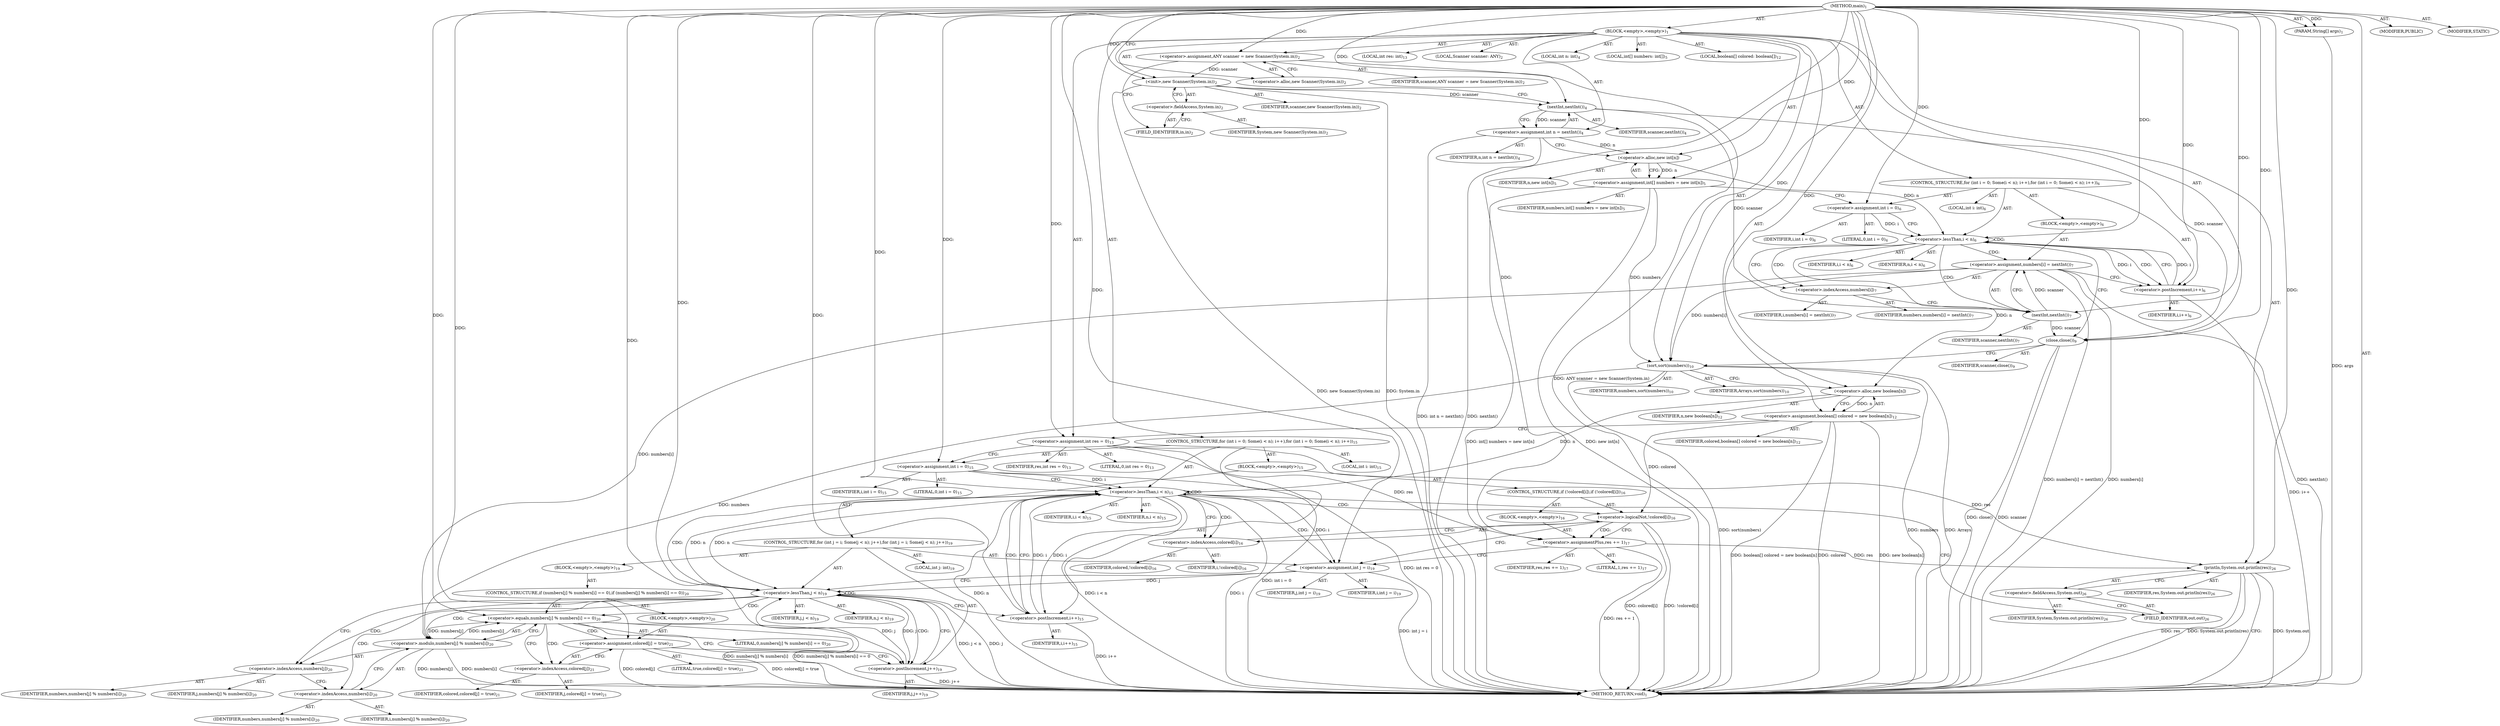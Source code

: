 digraph "main" {  
"19" [label = <(METHOD,main)<SUB>1</SUB>> ]
"20" [label = <(PARAM,String[] args)<SUB>1</SUB>> ]
"21" [label = <(BLOCK,&lt;empty&gt;,&lt;empty&gt;)<SUB>1</SUB>> ]
"4" [label = <(LOCAL,Scanner scanner: ANY)<SUB>2</SUB>> ]
"22" [label = <(&lt;operator&gt;.assignment,ANY scanner = new Scanner(System.in))<SUB>2</SUB>> ]
"23" [label = <(IDENTIFIER,scanner,ANY scanner = new Scanner(System.in))<SUB>2</SUB>> ]
"24" [label = <(&lt;operator&gt;.alloc,new Scanner(System.in))<SUB>2</SUB>> ]
"25" [label = <(&lt;init&gt;,new Scanner(System.in))<SUB>2</SUB>> ]
"3" [label = <(IDENTIFIER,scanner,new Scanner(System.in))<SUB>2</SUB>> ]
"26" [label = <(&lt;operator&gt;.fieldAccess,System.in)<SUB>2</SUB>> ]
"27" [label = <(IDENTIFIER,System,new Scanner(System.in))<SUB>2</SUB>> ]
"28" [label = <(FIELD_IDENTIFIER,in,in)<SUB>2</SUB>> ]
"29" [label = <(LOCAL,int n: int)<SUB>4</SUB>> ]
"30" [label = <(&lt;operator&gt;.assignment,int n = nextInt())<SUB>4</SUB>> ]
"31" [label = <(IDENTIFIER,n,int n = nextInt())<SUB>4</SUB>> ]
"32" [label = <(nextInt,nextInt())<SUB>4</SUB>> ]
"33" [label = <(IDENTIFIER,scanner,nextInt())<SUB>4</SUB>> ]
"34" [label = <(LOCAL,int[] numbers: int[])<SUB>5</SUB>> ]
"35" [label = <(&lt;operator&gt;.assignment,int[] numbers = new int[n])<SUB>5</SUB>> ]
"36" [label = <(IDENTIFIER,numbers,int[] numbers = new int[n])<SUB>5</SUB>> ]
"37" [label = <(&lt;operator&gt;.alloc,new int[n])> ]
"38" [label = <(IDENTIFIER,n,new int[n])<SUB>5</SUB>> ]
"39" [label = <(CONTROL_STRUCTURE,for (int i = 0; Some(i &lt; n); i++),for (int i = 0; Some(i &lt; n); i++))<SUB>6</SUB>> ]
"40" [label = <(LOCAL,int i: int)<SUB>6</SUB>> ]
"41" [label = <(&lt;operator&gt;.assignment,int i = 0)<SUB>6</SUB>> ]
"42" [label = <(IDENTIFIER,i,int i = 0)<SUB>6</SUB>> ]
"43" [label = <(LITERAL,0,int i = 0)<SUB>6</SUB>> ]
"44" [label = <(&lt;operator&gt;.lessThan,i &lt; n)<SUB>6</SUB>> ]
"45" [label = <(IDENTIFIER,i,i &lt; n)<SUB>6</SUB>> ]
"46" [label = <(IDENTIFIER,n,i &lt; n)<SUB>6</SUB>> ]
"47" [label = <(&lt;operator&gt;.postIncrement,i++)<SUB>6</SUB>> ]
"48" [label = <(IDENTIFIER,i,i++)<SUB>6</SUB>> ]
"49" [label = <(BLOCK,&lt;empty&gt;,&lt;empty&gt;)<SUB>6</SUB>> ]
"50" [label = <(&lt;operator&gt;.assignment,numbers[i] = nextInt())<SUB>7</SUB>> ]
"51" [label = <(&lt;operator&gt;.indexAccess,numbers[i])<SUB>7</SUB>> ]
"52" [label = <(IDENTIFIER,numbers,numbers[i] = nextInt())<SUB>7</SUB>> ]
"53" [label = <(IDENTIFIER,i,numbers[i] = nextInt())<SUB>7</SUB>> ]
"54" [label = <(nextInt,nextInt())<SUB>7</SUB>> ]
"55" [label = <(IDENTIFIER,scanner,nextInt())<SUB>7</SUB>> ]
"56" [label = <(close,close())<SUB>9</SUB>> ]
"57" [label = <(IDENTIFIER,scanner,close())<SUB>9</SUB>> ]
"58" [label = <(sort,sort(numbers))<SUB>10</SUB>> ]
"59" [label = <(IDENTIFIER,Arrays,sort(numbers))<SUB>10</SUB>> ]
"60" [label = <(IDENTIFIER,numbers,sort(numbers))<SUB>10</SUB>> ]
"61" [label = <(LOCAL,boolean[] colored: boolean[])<SUB>12</SUB>> ]
"62" [label = <(&lt;operator&gt;.assignment,boolean[] colored = new boolean[n])<SUB>12</SUB>> ]
"63" [label = <(IDENTIFIER,colored,boolean[] colored = new boolean[n])<SUB>12</SUB>> ]
"64" [label = <(&lt;operator&gt;.alloc,new boolean[n])> ]
"65" [label = <(IDENTIFIER,n,new boolean[n])<SUB>12</SUB>> ]
"66" [label = <(LOCAL,int res: int)<SUB>13</SUB>> ]
"67" [label = <(&lt;operator&gt;.assignment,int res = 0)<SUB>13</SUB>> ]
"68" [label = <(IDENTIFIER,res,int res = 0)<SUB>13</SUB>> ]
"69" [label = <(LITERAL,0,int res = 0)<SUB>13</SUB>> ]
"70" [label = <(CONTROL_STRUCTURE,for (int i = 0; Some(i &lt; n); i++),for (int i = 0; Some(i &lt; n); i++))<SUB>15</SUB>> ]
"71" [label = <(LOCAL,int i: int)<SUB>15</SUB>> ]
"72" [label = <(&lt;operator&gt;.assignment,int i = 0)<SUB>15</SUB>> ]
"73" [label = <(IDENTIFIER,i,int i = 0)<SUB>15</SUB>> ]
"74" [label = <(LITERAL,0,int i = 0)<SUB>15</SUB>> ]
"75" [label = <(&lt;operator&gt;.lessThan,i &lt; n)<SUB>15</SUB>> ]
"76" [label = <(IDENTIFIER,i,i &lt; n)<SUB>15</SUB>> ]
"77" [label = <(IDENTIFIER,n,i &lt; n)<SUB>15</SUB>> ]
"78" [label = <(&lt;operator&gt;.postIncrement,i++)<SUB>15</SUB>> ]
"79" [label = <(IDENTIFIER,i,i++)<SUB>15</SUB>> ]
"80" [label = <(BLOCK,&lt;empty&gt;,&lt;empty&gt;)<SUB>15</SUB>> ]
"81" [label = <(CONTROL_STRUCTURE,if (!colored[i]),if (!colored[i]))<SUB>16</SUB>> ]
"82" [label = <(&lt;operator&gt;.logicalNot,!colored[i])<SUB>16</SUB>> ]
"83" [label = <(&lt;operator&gt;.indexAccess,colored[i])<SUB>16</SUB>> ]
"84" [label = <(IDENTIFIER,colored,!colored[i])<SUB>16</SUB>> ]
"85" [label = <(IDENTIFIER,i,!colored[i])<SUB>16</SUB>> ]
"86" [label = <(BLOCK,&lt;empty&gt;,&lt;empty&gt;)<SUB>16</SUB>> ]
"87" [label = <(&lt;operator&gt;.assignmentPlus,res += 1)<SUB>17</SUB>> ]
"88" [label = <(IDENTIFIER,res,res += 1)<SUB>17</SUB>> ]
"89" [label = <(LITERAL,1,res += 1)<SUB>17</SUB>> ]
"90" [label = <(CONTROL_STRUCTURE,for (int j = i; Some(j &lt; n); j++),for (int j = i; Some(j &lt; n); j++))<SUB>19</SUB>> ]
"91" [label = <(LOCAL,int j: int)<SUB>19</SUB>> ]
"92" [label = <(&lt;operator&gt;.assignment,int j = i)<SUB>19</SUB>> ]
"93" [label = <(IDENTIFIER,j,int j = i)<SUB>19</SUB>> ]
"94" [label = <(IDENTIFIER,i,int j = i)<SUB>19</SUB>> ]
"95" [label = <(&lt;operator&gt;.lessThan,j &lt; n)<SUB>19</SUB>> ]
"96" [label = <(IDENTIFIER,j,j &lt; n)<SUB>19</SUB>> ]
"97" [label = <(IDENTIFIER,n,j &lt; n)<SUB>19</SUB>> ]
"98" [label = <(&lt;operator&gt;.postIncrement,j++)<SUB>19</SUB>> ]
"99" [label = <(IDENTIFIER,j,j++)<SUB>19</SUB>> ]
"100" [label = <(BLOCK,&lt;empty&gt;,&lt;empty&gt;)<SUB>19</SUB>> ]
"101" [label = <(CONTROL_STRUCTURE,if (numbers[j] % numbers[i] == 0),if (numbers[j] % numbers[i] == 0))<SUB>20</SUB>> ]
"102" [label = <(&lt;operator&gt;.equals,numbers[j] % numbers[i] == 0)<SUB>20</SUB>> ]
"103" [label = <(&lt;operator&gt;.modulo,numbers[j] % numbers[i])<SUB>20</SUB>> ]
"104" [label = <(&lt;operator&gt;.indexAccess,numbers[j])<SUB>20</SUB>> ]
"105" [label = <(IDENTIFIER,numbers,numbers[j] % numbers[i])<SUB>20</SUB>> ]
"106" [label = <(IDENTIFIER,j,numbers[j] % numbers[i])<SUB>20</SUB>> ]
"107" [label = <(&lt;operator&gt;.indexAccess,numbers[i])<SUB>20</SUB>> ]
"108" [label = <(IDENTIFIER,numbers,numbers[j] % numbers[i])<SUB>20</SUB>> ]
"109" [label = <(IDENTIFIER,i,numbers[j] % numbers[i])<SUB>20</SUB>> ]
"110" [label = <(LITERAL,0,numbers[j] % numbers[i] == 0)<SUB>20</SUB>> ]
"111" [label = <(BLOCK,&lt;empty&gt;,&lt;empty&gt;)<SUB>20</SUB>> ]
"112" [label = <(&lt;operator&gt;.assignment,colored[j] = true)<SUB>21</SUB>> ]
"113" [label = <(&lt;operator&gt;.indexAccess,colored[j])<SUB>21</SUB>> ]
"114" [label = <(IDENTIFIER,colored,colored[j] = true)<SUB>21</SUB>> ]
"115" [label = <(IDENTIFIER,j,colored[j] = true)<SUB>21</SUB>> ]
"116" [label = <(LITERAL,true,colored[j] = true)<SUB>21</SUB>> ]
"117" [label = <(println,System.out.println(res))<SUB>26</SUB>> ]
"118" [label = <(&lt;operator&gt;.fieldAccess,System.out)<SUB>26</SUB>> ]
"119" [label = <(IDENTIFIER,System,System.out.println(res))<SUB>26</SUB>> ]
"120" [label = <(FIELD_IDENTIFIER,out,out)<SUB>26</SUB>> ]
"121" [label = <(IDENTIFIER,res,System.out.println(res))<SUB>26</SUB>> ]
"122" [label = <(MODIFIER,PUBLIC)> ]
"123" [label = <(MODIFIER,STATIC)> ]
"124" [label = <(METHOD_RETURN,void)<SUB>1</SUB>> ]
  "19" -> "20"  [ label = "AST: "] 
  "19" -> "21"  [ label = "AST: "] 
  "19" -> "122"  [ label = "AST: "] 
  "19" -> "123"  [ label = "AST: "] 
  "19" -> "124"  [ label = "AST: "] 
  "21" -> "4"  [ label = "AST: "] 
  "21" -> "22"  [ label = "AST: "] 
  "21" -> "25"  [ label = "AST: "] 
  "21" -> "29"  [ label = "AST: "] 
  "21" -> "30"  [ label = "AST: "] 
  "21" -> "34"  [ label = "AST: "] 
  "21" -> "35"  [ label = "AST: "] 
  "21" -> "39"  [ label = "AST: "] 
  "21" -> "56"  [ label = "AST: "] 
  "21" -> "58"  [ label = "AST: "] 
  "21" -> "61"  [ label = "AST: "] 
  "21" -> "62"  [ label = "AST: "] 
  "21" -> "66"  [ label = "AST: "] 
  "21" -> "67"  [ label = "AST: "] 
  "21" -> "70"  [ label = "AST: "] 
  "21" -> "117"  [ label = "AST: "] 
  "22" -> "23"  [ label = "AST: "] 
  "22" -> "24"  [ label = "AST: "] 
  "25" -> "3"  [ label = "AST: "] 
  "25" -> "26"  [ label = "AST: "] 
  "26" -> "27"  [ label = "AST: "] 
  "26" -> "28"  [ label = "AST: "] 
  "30" -> "31"  [ label = "AST: "] 
  "30" -> "32"  [ label = "AST: "] 
  "32" -> "33"  [ label = "AST: "] 
  "35" -> "36"  [ label = "AST: "] 
  "35" -> "37"  [ label = "AST: "] 
  "37" -> "38"  [ label = "AST: "] 
  "39" -> "40"  [ label = "AST: "] 
  "39" -> "41"  [ label = "AST: "] 
  "39" -> "44"  [ label = "AST: "] 
  "39" -> "47"  [ label = "AST: "] 
  "39" -> "49"  [ label = "AST: "] 
  "41" -> "42"  [ label = "AST: "] 
  "41" -> "43"  [ label = "AST: "] 
  "44" -> "45"  [ label = "AST: "] 
  "44" -> "46"  [ label = "AST: "] 
  "47" -> "48"  [ label = "AST: "] 
  "49" -> "50"  [ label = "AST: "] 
  "50" -> "51"  [ label = "AST: "] 
  "50" -> "54"  [ label = "AST: "] 
  "51" -> "52"  [ label = "AST: "] 
  "51" -> "53"  [ label = "AST: "] 
  "54" -> "55"  [ label = "AST: "] 
  "56" -> "57"  [ label = "AST: "] 
  "58" -> "59"  [ label = "AST: "] 
  "58" -> "60"  [ label = "AST: "] 
  "62" -> "63"  [ label = "AST: "] 
  "62" -> "64"  [ label = "AST: "] 
  "64" -> "65"  [ label = "AST: "] 
  "67" -> "68"  [ label = "AST: "] 
  "67" -> "69"  [ label = "AST: "] 
  "70" -> "71"  [ label = "AST: "] 
  "70" -> "72"  [ label = "AST: "] 
  "70" -> "75"  [ label = "AST: "] 
  "70" -> "78"  [ label = "AST: "] 
  "70" -> "80"  [ label = "AST: "] 
  "72" -> "73"  [ label = "AST: "] 
  "72" -> "74"  [ label = "AST: "] 
  "75" -> "76"  [ label = "AST: "] 
  "75" -> "77"  [ label = "AST: "] 
  "78" -> "79"  [ label = "AST: "] 
  "80" -> "81"  [ label = "AST: "] 
  "80" -> "90"  [ label = "AST: "] 
  "81" -> "82"  [ label = "AST: "] 
  "81" -> "86"  [ label = "AST: "] 
  "82" -> "83"  [ label = "AST: "] 
  "83" -> "84"  [ label = "AST: "] 
  "83" -> "85"  [ label = "AST: "] 
  "86" -> "87"  [ label = "AST: "] 
  "87" -> "88"  [ label = "AST: "] 
  "87" -> "89"  [ label = "AST: "] 
  "90" -> "91"  [ label = "AST: "] 
  "90" -> "92"  [ label = "AST: "] 
  "90" -> "95"  [ label = "AST: "] 
  "90" -> "98"  [ label = "AST: "] 
  "90" -> "100"  [ label = "AST: "] 
  "92" -> "93"  [ label = "AST: "] 
  "92" -> "94"  [ label = "AST: "] 
  "95" -> "96"  [ label = "AST: "] 
  "95" -> "97"  [ label = "AST: "] 
  "98" -> "99"  [ label = "AST: "] 
  "100" -> "101"  [ label = "AST: "] 
  "101" -> "102"  [ label = "AST: "] 
  "101" -> "111"  [ label = "AST: "] 
  "102" -> "103"  [ label = "AST: "] 
  "102" -> "110"  [ label = "AST: "] 
  "103" -> "104"  [ label = "AST: "] 
  "103" -> "107"  [ label = "AST: "] 
  "104" -> "105"  [ label = "AST: "] 
  "104" -> "106"  [ label = "AST: "] 
  "107" -> "108"  [ label = "AST: "] 
  "107" -> "109"  [ label = "AST: "] 
  "111" -> "112"  [ label = "AST: "] 
  "112" -> "113"  [ label = "AST: "] 
  "112" -> "116"  [ label = "AST: "] 
  "113" -> "114"  [ label = "AST: "] 
  "113" -> "115"  [ label = "AST: "] 
  "117" -> "118"  [ label = "AST: "] 
  "117" -> "121"  [ label = "AST: "] 
  "118" -> "119"  [ label = "AST: "] 
  "118" -> "120"  [ label = "AST: "] 
  "22" -> "28"  [ label = "CFG: "] 
  "25" -> "32"  [ label = "CFG: "] 
  "30" -> "37"  [ label = "CFG: "] 
  "35" -> "41"  [ label = "CFG: "] 
  "56" -> "58"  [ label = "CFG: "] 
  "58" -> "64"  [ label = "CFG: "] 
  "62" -> "67"  [ label = "CFG: "] 
  "67" -> "72"  [ label = "CFG: "] 
  "117" -> "124"  [ label = "CFG: "] 
  "24" -> "22"  [ label = "CFG: "] 
  "26" -> "25"  [ label = "CFG: "] 
  "32" -> "30"  [ label = "CFG: "] 
  "37" -> "35"  [ label = "CFG: "] 
  "41" -> "44"  [ label = "CFG: "] 
  "44" -> "51"  [ label = "CFG: "] 
  "44" -> "56"  [ label = "CFG: "] 
  "47" -> "44"  [ label = "CFG: "] 
  "64" -> "62"  [ label = "CFG: "] 
  "72" -> "75"  [ label = "CFG: "] 
  "75" -> "83"  [ label = "CFG: "] 
  "75" -> "120"  [ label = "CFG: "] 
  "78" -> "75"  [ label = "CFG: "] 
  "118" -> "117"  [ label = "CFG: "] 
  "28" -> "26"  [ label = "CFG: "] 
  "50" -> "47"  [ label = "CFG: "] 
  "120" -> "118"  [ label = "CFG: "] 
  "51" -> "54"  [ label = "CFG: "] 
  "54" -> "50"  [ label = "CFG: "] 
  "82" -> "87"  [ label = "CFG: "] 
  "82" -> "92"  [ label = "CFG: "] 
  "92" -> "95"  [ label = "CFG: "] 
  "95" -> "104"  [ label = "CFG: "] 
  "95" -> "78"  [ label = "CFG: "] 
  "98" -> "95"  [ label = "CFG: "] 
  "83" -> "82"  [ label = "CFG: "] 
  "87" -> "92"  [ label = "CFG: "] 
  "102" -> "113"  [ label = "CFG: "] 
  "102" -> "98"  [ label = "CFG: "] 
  "103" -> "102"  [ label = "CFG: "] 
  "112" -> "98"  [ label = "CFG: "] 
  "104" -> "107"  [ label = "CFG: "] 
  "107" -> "103"  [ label = "CFG: "] 
  "113" -> "112"  [ label = "CFG: "] 
  "19" -> "24"  [ label = "CFG: "] 
  "20" -> "124"  [ label = "DDG: args"] 
  "22" -> "124"  [ label = "DDG: ANY scanner = new Scanner(System.in)"] 
  "25" -> "124"  [ label = "DDG: System.in"] 
  "25" -> "124"  [ label = "DDG: new Scanner(System.in)"] 
  "30" -> "124"  [ label = "DDG: nextInt()"] 
  "30" -> "124"  [ label = "DDG: int n = nextInt()"] 
  "35" -> "124"  [ label = "DDG: new int[n]"] 
  "35" -> "124"  [ label = "DDG: int[] numbers = new int[n]"] 
  "56" -> "124"  [ label = "DDG: scanner"] 
  "56" -> "124"  [ label = "DDG: close()"] 
  "58" -> "124"  [ label = "DDG: numbers"] 
  "58" -> "124"  [ label = "DDG: sort(numbers)"] 
  "62" -> "124"  [ label = "DDG: colored"] 
  "62" -> "124"  [ label = "DDG: new boolean[n]"] 
  "62" -> "124"  [ label = "DDG: boolean[] colored = new boolean[n]"] 
  "67" -> "124"  [ label = "DDG: int res = 0"] 
  "72" -> "124"  [ label = "DDG: int i = 0"] 
  "75" -> "124"  [ label = "DDG: i"] 
  "75" -> "124"  [ label = "DDG: n"] 
  "75" -> "124"  [ label = "DDG: i &lt; n"] 
  "117" -> "124"  [ label = "DDG: System.out"] 
  "117" -> "124"  [ label = "DDG: res"] 
  "117" -> "124"  [ label = "DDG: System.out.println(res)"] 
  "82" -> "124"  [ label = "DDG: colored[i]"] 
  "82" -> "124"  [ label = "DDG: !colored[i]"] 
  "87" -> "124"  [ label = "DDG: res += 1"] 
  "92" -> "124"  [ label = "DDG: int j = i"] 
  "95" -> "124"  [ label = "DDG: j"] 
  "95" -> "124"  [ label = "DDG: j &lt; n"] 
  "78" -> "124"  [ label = "DDG: i++"] 
  "103" -> "124"  [ label = "DDG: numbers[j]"] 
  "103" -> "124"  [ label = "DDG: numbers[i]"] 
  "102" -> "124"  [ label = "DDG: numbers[j] % numbers[i]"] 
  "102" -> "124"  [ label = "DDG: numbers[j] % numbers[i] == 0"] 
  "112" -> "124"  [ label = "DDG: colored[j]"] 
  "112" -> "124"  [ label = "DDG: colored[j] = true"] 
  "98" -> "124"  [ label = "DDG: j++"] 
  "50" -> "124"  [ label = "DDG: numbers[i]"] 
  "50" -> "124"  [ label = "DDG: nextInt()"] 
  "50" -> "124"  [ label = "DDG: numbers[i] = nextInt()"] 
  "47" -> "124"  [ label = "DDG: i++"] 
  "58" -> "124"  [ label = "DDG: Arrays"] 
  "19" -> "20"  [ label = "DDG: "] 
  "19" -> "22"  [ label = "DDG: "] 
  "32" -> "30"  [ label = "DDG: scanner"] 
  "37" -> "35"  [ label = "DDG: n"] 
  "64" -> "62"  [ label = "DDG: n"] 
  "19" -> "67"  [ label = "DDG: "] 
  "22" -> "25"  [ label = "DDG: scanner"] 
  "19" -> "25"  [ label = "DDG: "] 
  "19" -> "41"  [ label = "DDG: "] 
  "32" -> "56"  [ label = "DDG: scanner"] 
  "54" -> "56"  [ label = "DDG: scanner"] 
  "19" -> "56"  [ label = "DDG: "] 
  "19" -> "58"  [ label = "DDG: "] 
  "35" -> "58"  [ label = "DDG: numbers"] 
  "50" -> "58"  [ label = "DDG: numbers[i]"] 
  "19" -> "72"  [ label = "DDG: "] 
  "67" -> "117"  [ label = "DDG: res"] 
  "87" -> "117"  [ label = "DDG: res"] 
  "19" -> "117"  [ label = "DDG: "] 
  "25" -> "32"  [ label = "DDG: scanner"] 
  "19" -> "32"  [ label = "DDG: "] 
  "30" -> "37"  [ label = "DDG: n"] 
  "19" -> "37"  [ label = "DDG: "] 
  "41" -> "44"  [ label = "DDG: i"] 
  "47" -> "44"  [ label = "DDG: i"] 
  "19" -> "44"  [ label = "DDG: "] 
  "37" -> "44"  [ label = "DDG: n"] 
  "44" -> "47"  [ label = "DDG: i"] 
  "19" -> "47"  [ label = "DDG: "] 
  "54" -> "50"  [ label = "DDG: scanner"] 
  "44" -> "64"  [ label = "DDG: n"] 
  "19" -> "64"  [ label = "DDG: "] 
  "72" -> "75"  [ label = "DDG: i"] 
  "78" -> "75"  [ label = "DDG: i"] 
  "19" -> "75"  [ label = "DDG: "] 
  "64" -> "75"  [ label = "DDG: n"] 
  "95" -> "75"  [ label = "DDG: n"] 
  "19" -> "78"  [ label = "DDG: "] 
  "75" -> "78"  [ label = "DDG: i"] 
  "75" -> "92"  [ label = "DDG: i"] 
  "19" -> "92"  [ label = "DDG: "] 
  "32" -> "54"  [ label = "DDG: scanner"] 
  "19" -> "54"  [ label = "DDG: "] 
  "62" -> "82"  [ label = "DDG: colored"] 
  "19" -> "87"  [ label = "DDG: "] 
  "92" -> "95"  [ label = "DDG: j"] 
  "98" -> "95"  [ label = "DDG: j"] 
  "19" -> "95"  [ label = "DDG: "] 
  "75" -> "95"  [ label = "DDG: n"] 
  "95" -> "98"  [ label = "DDG: j"] 
  "19" -> "98"  [ label = "DDG: "] 
  "67" -> "87"  [ label = "DDG: res"] 
  "103" -> "102"  [ label = "DDG: numbers[j]"] 
  "103" -> "102"  [ label = "DDG: numbers[i]"] 
  "19" -> "102"  [ label = "DDG: "] 
  "19" -> "112"  [ label = "DDG: "] 
  "58" -> "103"  [ label = "DDG: numbers"] 
  "50" -> "103"  [ label = "DDG: numbers[i]"] 
  "44" -> "47"  [ label = "CDG: "] 
  "44" -> "51"  [ label = "CDG: "] 
  "44" -> "50"  [ label = "CDG: "] 
  "44" -> "44"  [ label = "CDG: "] 
  "44" -> "54"  [ label = "CDG: "] 
  "75" -> "83"  [ label = "CDG: "] 
  "75" -> "75"  [ label = "CDG: "] 
  "75" -> "95"  [ label = "CDG: "] 
  "75" -> "92"  [ label = "CDG: "] 
  "75" -> "82"  [ label = "CDG: "] 
  "75" -> "78"  [ label = "CDG: "] 
  "82" -> "87"  [ label = "CDG: "] 
  "95" -> "107"  [ label = "CDG: "] 
  "95" -> "98"  [ label = "CDG: "] 
  "95" -> "102"  [ label = "CDG: "] 
  "95" -> "103"  [ label = "CDG: "] 
  "95" -> "104"  [ label = "CDG: "] 
  "95" -> "95"  [ label = "CDG: "] 
  "102" -> "113"  [ label = "CDG: "] 
  "102" -> "112"  [ label = "CDG: "] 
}
